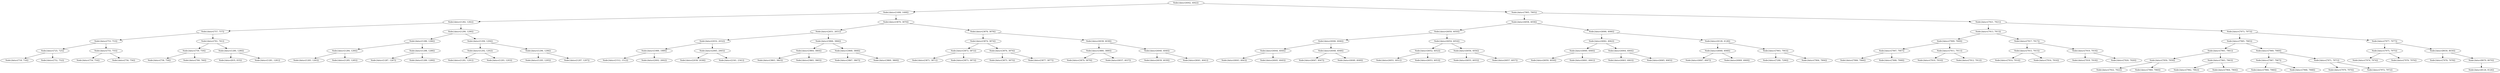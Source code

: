 digraph G{
1011724892 [label="Node{data=[4042, 4042]}"]
1011724892 -> 744089404
744089404 [label="Node{data=[1408, 1408]}"]
744089404 -> 1135559736
1135559736 [label="Node{data=[1282, 1282]}"]
1135559736 -> 1261952372
1261952372 [label="Node{data=[757, 757]}"]
1261952372 -> 439961884
439961884 [label="Node{data=[753, 753]}"]
439961884 -> 2033855840
2033855840 [label="Node{data=[725, 725]}"]
2033855840 -> 1082992891
1082992891 [label="Node{data=[718, 718]}"]
2033855840 -> 891584995
891584995 [label="Node{data=[752, 752]}"]
439961884 -> 1703239666
1703239666 [label="Node{data=[755, 755]}"]
1703239666 -> 1299988239
1299988239 [label="Node{data=[754, 754]}"]
1703239666 -> 1688145067
1688145067 [label="Node{data=[756, 756]}"]
1261952372 -> 1973793346
1973793346 [label="Node{data=[761, 761]}"]
1973793346 -> 974129611
974129611 [label="Node{data=[759, 759]}"]
974129611 -> 372825537
372825537 [label="Node{data=[758, 758]}"]
974129611 -> 173961721
173961721 [label="Node{data=[760, 760]}"]
1973793346 -> 1379005778
1379005778 [label="Node{data=[1280, 1280]}"]
1379005778 -> 1750458510
1750458510 [label="Node{data=[835, 835]}"]
1379005778 -> 945028752
945028752 [label="Node{data=[1281, 1281]}"]
1135559736 -> 1107005914
1107005914 [label="Node{data=[1290, 1290]}"]
1107005914 -> 473786322
473786322 [label="Node{data=[1286, 1286]}"]
473786322 -> 1529587019
1529587019 [label="Node{data=[1284, 1284]}"]
1529587019 -> 2083223488
2083223488 [label="Node{data=[1283, 1283]}"]
1529587019 -> 1640193246
1640193246 [label="Node{data=[1285, 1285]}"]
473786322 -> 372745411
372745411 [label="Node{data=[1288, 1288]}"]
372745411 -> 271600307
271600307 [label="Node{data=[1287, 1287]}"]
372745411 -> 922925570
922925570 [label="Node{data=[1289, 1289]}"]
1107005914 -> 1281111440
1281111440 [label="Node{data=[1294, 1294]}"]
1281111440 -> 1734775140
1734775140 [label="Node{data=[1292, 1292]}"]
1734775140 -> 1964059369
1964059369 [label="Node{data=[1291, 1291]}"]
1734775140 -> 1474387171
1474387171 [label="Node{data=[1293, 1293]}"]
1281111440 -> 2059146042
2059146042 [label="Node{data=[1296, 1296]}"]
2059146042 -> 688017592
688017592 [label="Node{data=[1295, 1295]}"]
2059146042 -> 1438146835
1438146835 [label="Node{data=[1297, 1297]}"]
744089404 -> 149104899
149104899 [label="Node{data=[3870, 3870]}"]
149104899 -> 316460774
316460774 [label="Node{data=[2651, 2651]}"]
316460774 -> 702602133
702602133 [label="Node{data=[2032, 2032]}"]
702602133 -> 1069975363
1069975363 [label="Node{data=[1989, 1989]}"]
1069975363 -> 779885193
779885193 [label="Node{data=[1512, 1512]}"]
1069975363 -> 1512262238
1512262238 [label="Node{data=[2002, 2002]}"]
702602133 -> 1974476540
1974476540 [label="Node{data=[2065, 2065]}"]
1974476540 -> 2118611862
2118611862 [label="Node{data=[2038, 2038]}"]
1974476540 -> 807503493
807503493 [label="Node{data=[2341, 2341]}"]
316460774 -> 1888508773
1888508773 [label="Node{data=[3866, 3866]}"]
1888508773 -> 86174837
86174837 [label="Node{data=[3864, 3864]}"]
86174837 -> 1086121092
1086121092 [label="Node{data=[3863, 3863]}"]
86174837 -> 2081769400
2081769400 [label="Node{data=[3865, 3865]}"]
1888508773 -> 246181932
246181932 [label="Node{data=[3868, 3868]}"]
246181932 -> 478110920
478110920 [label="Node{data=[3867, 3867]}"]
246181932 -> 1002453767
1002453767 [label="Node{data=[3869, 3869]}"]
149104899 -> 1832817472
1832817472 [label="Node{data=[3878, 3878]}"]
1832817472 -> 16692187
16692187 [label="Node{data=[3874, 3874]}"]
16692187 -> 1732300328
1732300328 [label="Node{data=[3872, 3872]}"]
1732300328 -> 1566755268
1566755268 [label="Node{data=[3871, 3871]}"]
1732300328 -> 1155524027
1155524027 [label="Node{data=[3873, 3873]}"]
16692187 -> 826996368
826996368 [label="Node{data=[3876, 3876]}"]
826996368 -> 1352290079
1352290079 [label="Node{data=[3875, 3875]}"]
826996368 -> 461213729
461213729 [label="Node{data=[3877, 3877]}"]
1832817472 -> 548691144
548691144 [label="Node{data=[4038, 4038]}"]
548691144 -> 1177342008
1177342008 [label="Node{data=[3880, 3880]}"]
1177342008 -> 1154256213
1154256213 [label="Node{data=[3879, 3879]}"]
1177342008 -> 868737397
868737397 [label="Node{data=[4037, 4037]}"]
548691144 -> 823638489
823638489 [label="Node{data=[4040, 4040]}"]
823638489 -> 295305939
295305939 [label="Node{data=[4039, 4039]}"]
823638489 -> 823952272
823952272 [label="Node{data=[4041, 4041]}"]
1011724892 -> 1029439631
1029439631 [label="Node{data=[7905, 7905]}"]
1029439631 -> 822722444
822722444 [label="Node{data=[4058, 4058]}"]
822722444 -> 1883549668
1883549668 [label="Node{data=[4050, 4050]}"]
1883549668 -> 630305407
630305407 [label="Node{data=[4046, 4046]}"]
630305407 -> 2023003706
2023003706 [label="Node{data=[4044, 4044]}"]
2023003706 -> 69055355
69055355 [label="Node{data=[4043, 4043]}"]
2023003706 -> 1374881683
1374881683 [label="Node{data=[4045, 4045]}"]
630305407 -> 2035897752
2035897752 [label="Node{data=[4048, 4048]}"]
2035897752 -> 631257551
631257551 [label="Node{data=[4047, 4047]}"]
2035897752 -> 1288683627
1288683627 [label="Node{data=[4049, 4049]}"]
1883549668 -> 88709630
88709630 [label="Node{data=[4054, 4054]}"]
88709630 -> 907016538
907016538 [label="Node{data=[4052, 4052]}"]
907016538 -> 314949653
314949653 [label="Node{data=[4051, 4051]}"]
907016538 -> 540776126
540776126 [label="Node{data=[4053, 4053]}"]
88709630 -> 1777630510
1777630510 [label="Node{data=[4056, 4056]}"]
1777630510 -> 553163875
553163875 [label="Node{data=[4055, 4055]}"]
1777630510 -> 469837057
469837057 [label="Node{data=[4057, 4057]}"]
822722444 -> 1618206297
1618206297 [label="Node{data=[4066, 4066]}"]
1618206297 -> 715440756
715440756 [label="Node{data=[4062, 4062]}"]
715440756 -> 1322993863
1322993863 [label="Node{data=[4060, 4060]}"]
1322993863 -> 1533498672
1533498672 [label="Node{data=[4059, 4059]}"]
1322993863 -> 622381331
622381331 [label="Node{data=[4061, 4061]}"]
715440756 -> 690161830
690161830 [label="Node{data=[4064, 4064]}"]
690161830 -> 1034608693
1034608693 [label="Node{data=[4063, 4063]}"]
690161830 -> 1543896165
1543896165 [label="Node{data=[4065, 4065]}"]
1618206297 -> 1060566695
1060566695 [label="Node{data=[4128, 4128]}"]
1060566695 -> 241283039
241283039 [label="Node{data=[4068, 4068]}"]
241283039 -> 1688227182
1688227182 [label="Node{data=[4067, 4067]}"]
241283039 -> 389378891
389378891 [label="Node{data=[4069, 4069]}"]
1060566695 -> 524172484
524172484 [label="Node{data=[7903, 7903]}"]
524172484 -> 472016811
472016811 [label="Node{data=[7290, 7290]}"]
524172484 -> 2056225404
2056225404 [label="Node{data=[7904, 7904]}"]
1029439631 -> 1184635213
1184635213 [label="Node{data=[7921, 7921]}"]
1184635213 -> 673895750
673895750 [label="Node{data=[7913, 7913]}"]
673895750 -> 666562775
666562775 [label="Node{data=[7909, 7909]}"]
666562775 -> 564140606
564140606 [label="Node{data=[7907, 7907]}"]
564140606 -> 122698038
122698038 [label="Node{data=[7906, 7906]}"]
564140606 -> 2041465983
2041465983 [label="Node{data=[7908, 7908]}"]
666562775 -> 165816277
165816277 [label="Node{data=[7911, 7911]}"]
165816277 -> 682798397
682798397 [label="Node{data=[7910, 7910]}"]
165816277 -> 774744212
774744212 [label="Node{data=[7912, 7912]}"]
673895750 -> 627819674
627819674 [label="Node{data=[7917, 7917]}"]
627819674 -> 1026528109
1026528109 [label="Node{data=[7915, 7915]}"]
1026528109 -> 13179568
13179568 [label="Node{data=[7914, 7914]}"]
1026528109 -> 1130588981
1130588981 [label="Node{data=[7916, 7916]}"]
627819674 -> 945240279
945240279 [label="Node{data=[7919, 7919]}"]
945240279 -> 2032300107
2032300107 [label="Node{data=[7918, 7918]}"]
945240279 -> 838265157
838265157 [label="Node{data=[7920, 7920]}"]
1184635213 -> 1771312781
1771312781 [label="Node{data=[7973, 7973]}"]
1771312781 -> 1753484008
1753484008 [label="Node{data=[7965, 7965]}"]
1753484008 -> 47095707
47095707 [label="Node{data=[7961, 7961]}"]
47095707 -> 83157574
83157574 [label="Node{data=[7959, 7959]}"]
83157574 -> 1293790251
1293790251 [label="Node{data=[7922, 7922]}"]
83157574 -> 84294698
84294698 [label="Node{data=[7960, 7960]}"]
47095707 -> 1933728086
1933728086 [label="Node{data=[7963, 7963]}"]
1933728086 -> 1351054250
1351054250 [label="Node{data=[7962, 7962]}"]
1933728086 -> 1885069669
1885069669 [label="Node{data=[7964, 7964]}"]
1753484008 -> 1141400616
1141400616 [label="Node{data=[7969, 7969]}"]
1141400616 -> 627121430
627121430 [label="Node{data=[7967, 7967]}"]
627121430 -> 1318068275
1318068275 [label="Node{data=[7966, 7966]}"]
627121430 -> 1634705485
1634705485 [label="Node{data=[7968, 7968]}"]
1141400616 -> 1723965804
1723965804 [label="Node{data=[7971, 7971]}"]
1723965804 -> 1264949519
1264949519 [label="Node{data=[7970, 7970]}"]
1723965804 -> 79407592
79407592 [label="Node{data=[7972, 7972]}"]
1771312781 -> 415898874
415898874 [label="Node{data=[7977, 7977]}"]
415898874 -> 1944781902
1944781902 [label="Node{data=[7975, 7975]}"]
1944781902 -> 346113757
346113757 [label="Node{data=[7974, 7974]}"]
1944781902 -> 1292650824
1292650824 [label="Node{data=[7976, 7976]}"]
415898874 -> 99201503
99201503 [label="Node{data=[8030, 8030]}"]
99201503 -> 772475992
772475992 [label="Node{data=[7978, 7978]}"]
99201503 -> 805449962
805449962 [label="Node{data=[8070, 8070]}"]
805449962 -> 535521707
535521707 [label="Node{data=[8126, 8126]}"]
}